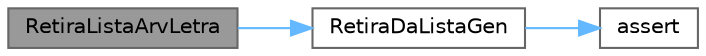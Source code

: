 digraph "RetiraListaArvLetra"
{
 // LATEX_PDF_SIZE
  bgcolor="transparent";
  edge [fontname=Helvetica,fontsize=10,labelfontname=Helvetica,labelfontsize=10];
  node [fontname=Helvetica,fontsize=10,shape=box,height=0.2,width=0.4];
  rankdir="LR";
  Node1 [label="RetiraListaArvLetra",height=0.2,width=0.4,color="gray40", fillcolor="grey60", style="filled", fontcolor="black",tooltip="Retira a arvore da lista usando como chave de busca a letra."];
  Node1 -> Node2 [color="steelblue1",style="solid"];
  Node2 [label="RetiraDaListaGen",height=0.2,width=0.4,color="grey40", fillcolor="white", style="filled",URL="$_listagen_8c.html#afa2e7d29636585bbf57d3918f96fc8ff",tooltip="Retira um item da lista comparando com uma função de callback do tipo de item."];
  Node2 -> Node3 [color="steelblue1",style="solid"];
  Node3 [label="assert",height=0.2,width=0.4,color="grey40", fillcolor="white", style="filled",URL="$bitmap_8c.html#ae6321531d73ebab0e0f1081a903be53c",tooltip=" "];
}
